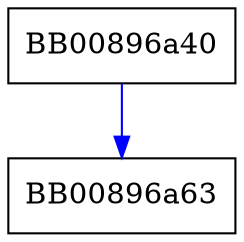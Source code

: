 digraph __mempcpy_ssse3 {
  node [shape="box"];
  graph [splines=ortho];
  BB00896a40 -> BB00896a63 [color="blue"];
}